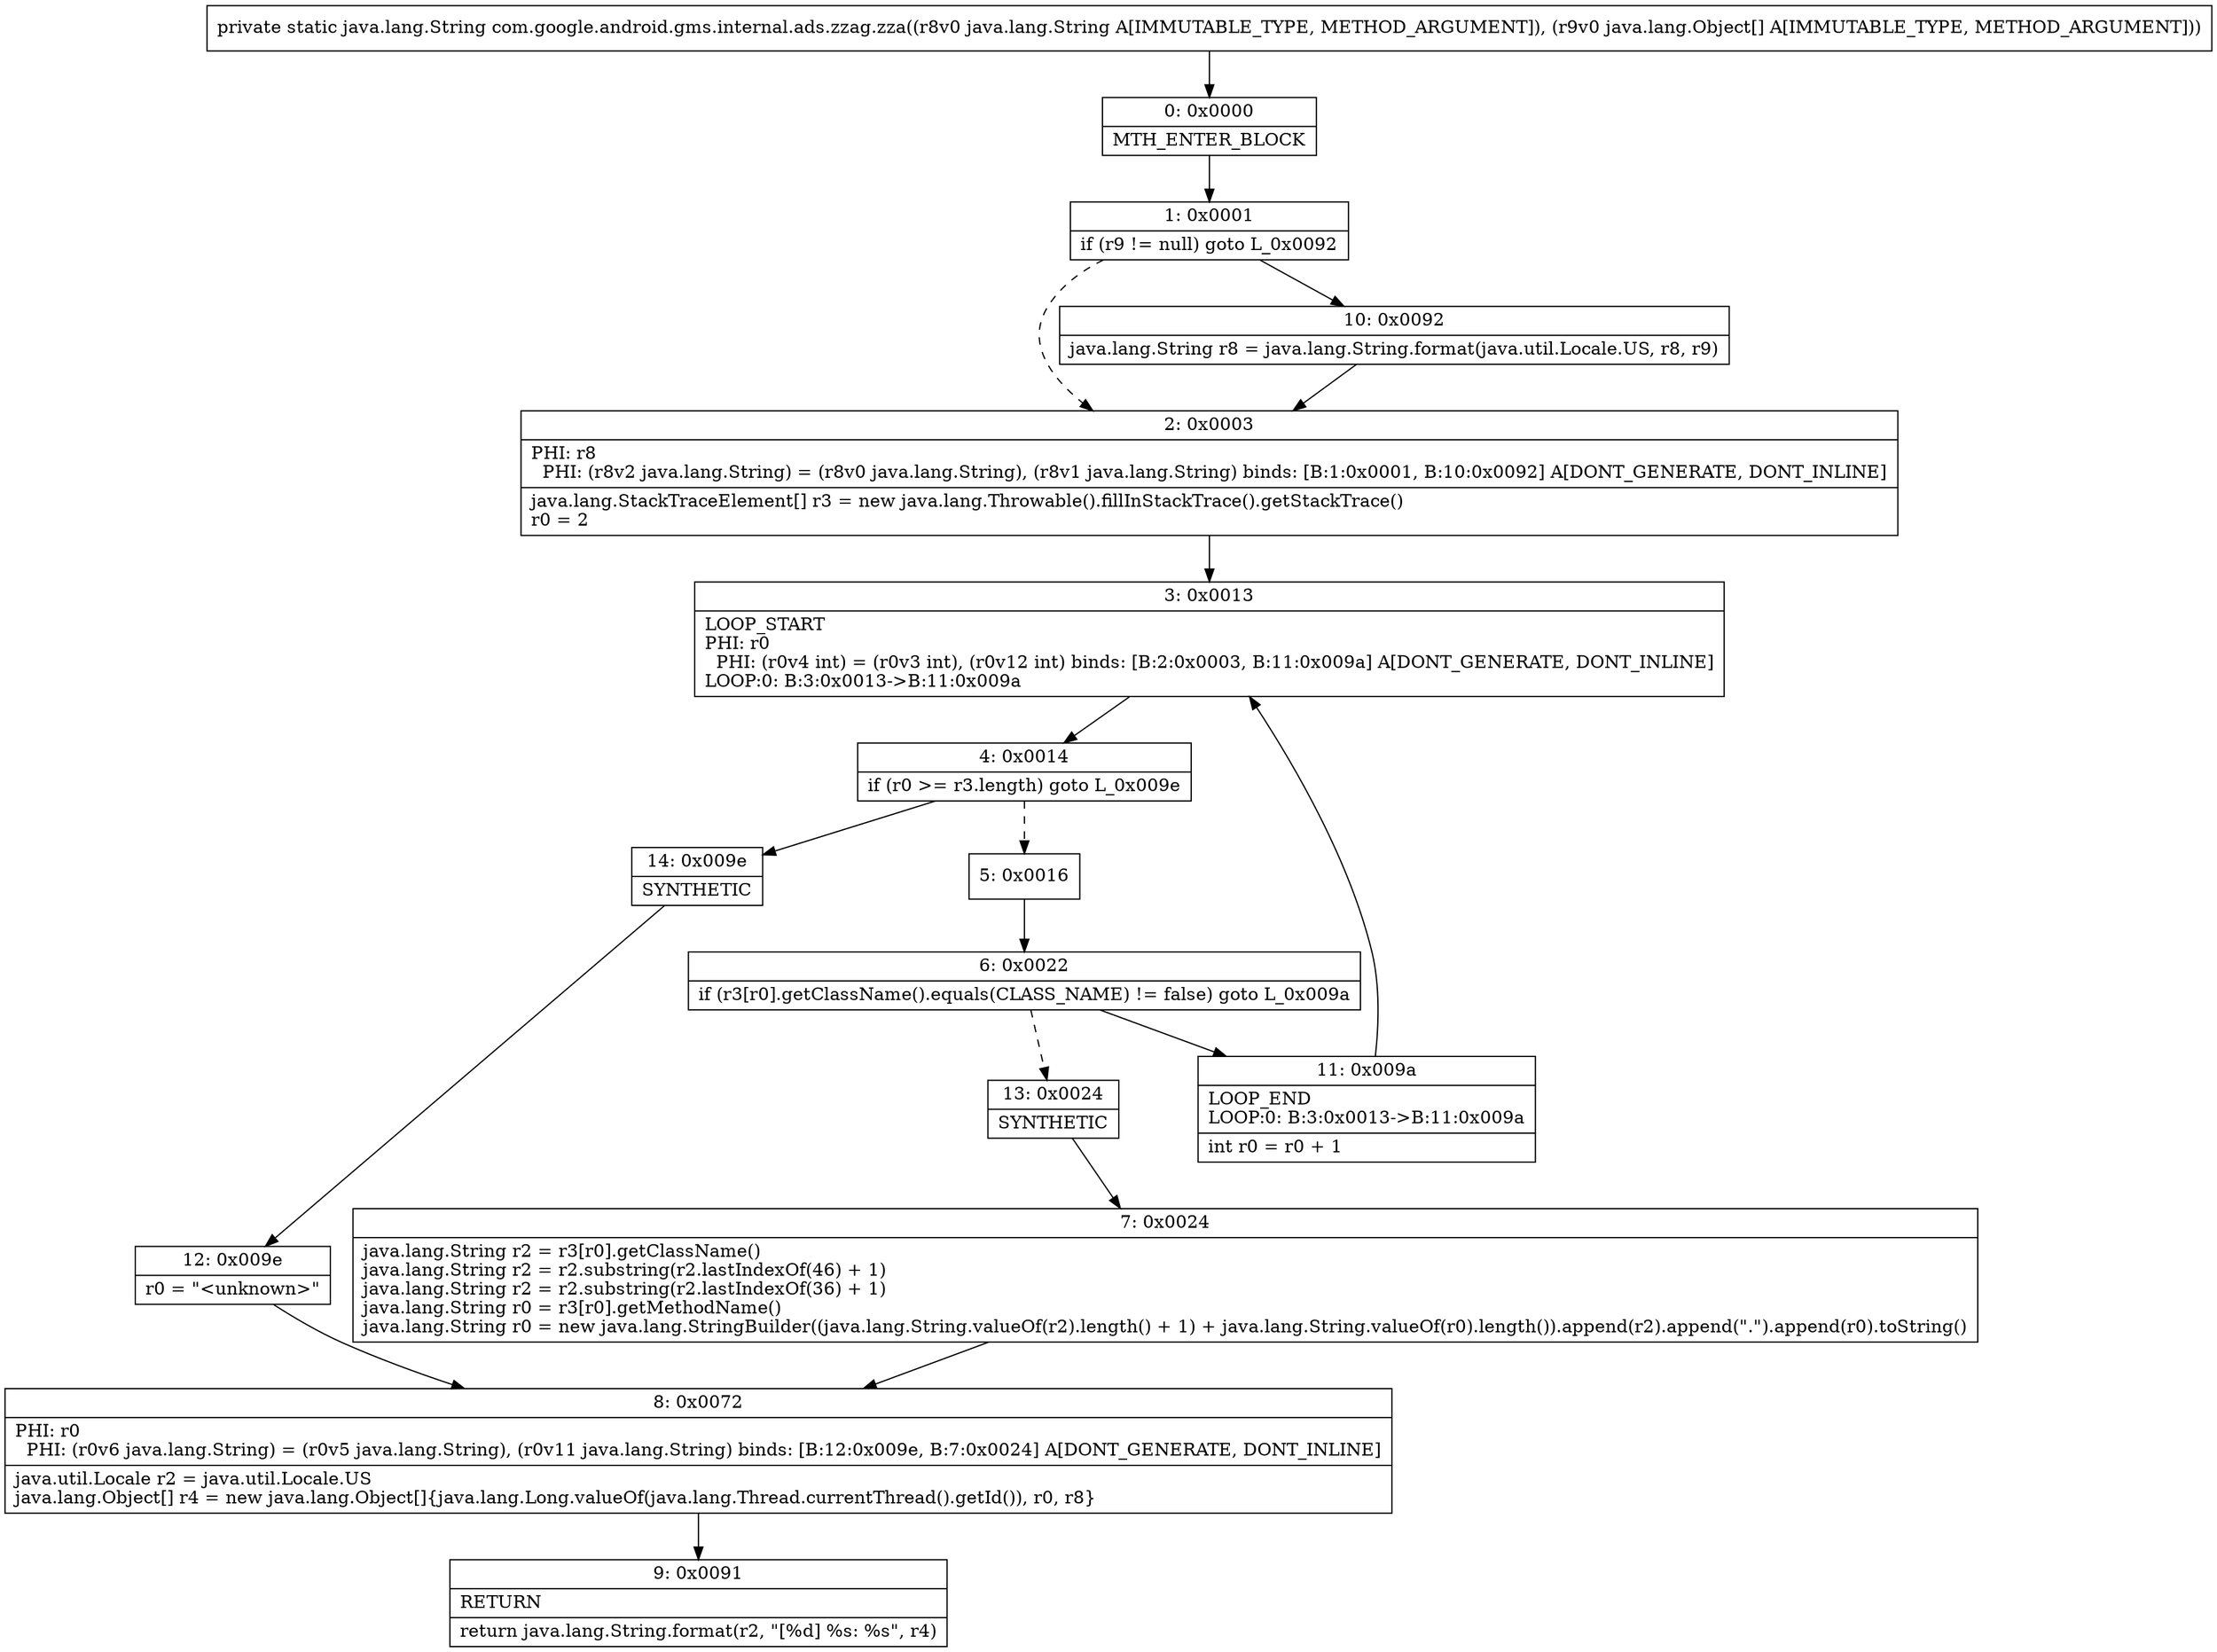 digraph "CFG forcom.google.android.gms.internal.ads.zzag.zza(Ljava\/lang\/String;[Ljava\/lang\/Object;)Ljava\/lang\/String;" {
Node_0 [shape=record,label="{0\:\ 0x0000|MTH_ENTER_BLOCK\l}"];
Node_1 [shape=record,label="{1\:\ 0x0001|if (r9 != null) goto L_0x0092\l}"];
Node_2 [shape=record,label="{2\:\ 0x0003|PHI: r8 \l  PHI: (r8v2 java.lang.String) = (r8v0 java.lang.String), (r8v1 java.lang.String) binds: [B:1:0x0001, B:10:0x0092] A[DONT_GENERATE, DONT_INLINE]\l|java.lang.StackTraceElement[] r3 = new java.lang.Throwable().fillInStackTrace().getStackTrace()\lr0 = 2\l}"];
Node_3 [shape=record,label="{3\:\ 0x0013|LOOP_START\lPHI: r0 \l  PHI: (r0v4 int) = (r0v3 int), (r0v12 int) binds: [B:2:0x0003, B:11:0x009a] A[DONT_GENERATE, DONT_INLINE]\lLOOP:0: B:3:0x0013\-\>B:11:0x009a\l}"];
Node_4 [shape=record,label="{4\:\ 0x0014|if (r0 \>= r3.length) goto L_0x009e\l}"];
Node_5 [shape=record,label="{5\:\ 0x0016}"];
Node_6 [shape=record,label="{6\:\ 0x0022|if (r3[r0].getClassName().equals(CLASS_NAME) != false) goto L_0x009a\l}"];
Node_7 [shape=record,label="{7\:\ 0x0024|java.lang.String r2 = r3[r0].getClassName()\ljava.lang.String r2 = r2.substring(r2.lastIndexOf(46) + 1)\ljava.lang.String r2 = r2.substring(r2.lastIndexOf(36) + 1)\ljava.lang.String r0 = r3[r0].getMethodName()\ljava.lang.String r0 = new java.lang.StringBuilder((java.lang.String.valueOf(r2).length() + 1) + java.lang.String.valueOf(r0).length()).append(r2).append(\".\").append(r0).toString()\l}"];
Node_8 [shape=record,label="{8\:\ 0x0072|PHI: r0 \l  PHI: (r0v6 java.lang.String) = (r0v5 java.lang.String), (r0v11 java.lang.String) binds: [B:12:0x009e, B:7:0x0024] A[DONT_GENERATE, DONT_INLINE]\l|java.util.Locale r2 = java.util.Locale.US\ljava.lang.Object[] r4 = new java.lang.Object[]\{java.lang.Long.valueOf(java.lang.Thread.currentThread().getId()), r0, r8\}\l}"];
Node_9 [shape=record,label="{9\:\ 0x0091|RETURN\l|return java.lang.String.format(r2, \"[%d] %s: %s\", r4)\l}"];
Node_10 [shape=record,label="{10\:\ 0x0092|java.lang.String r8 = java.lang.String.format(java.util.Locale.US, r8, r9)\l}"];
Node_11 [shape=record,label="{11\:\ 0x009a|LOOP_END\lLOOP:0: B:3:0x0013\-\>B:11:0x009a\l|int r0 = r0 + 1\l}"];
Node_12 [shape=record,label="{12\:\ 0x009e|r0 = \"\<unknown\>\"\l}"];
Node_13 [shape=record,label="{13\:\ 0x0024|SYNTHETIC\l}"];
Node_14 [shape=record,label="{14\:\ 0x009e|SYNTHETIC\l}"];
MethodNode[shape=record,label="{private static java.lang.String com.google.android.gms.internal.ads.zzag.zza((r8v0 java.lang.String A[IMMUTABLE_TYPE, METHOD_ARGUMENT]), (r9v0 java.lang.Object[] A[IMMUTABLE_TYPE, METHOD_ARGUMENT])) }"];
MethodNode -> Node_0;
Node_0 -> Node_1;
Node_1 -> Node_2[style=dashed];
Node_1 -> Node_10;
Node_2 -> Node_3;
Node_3 -> Node_4;
Node_4 -> Node_5[style=dashed];
Node_4 -> Node_14;
Node_5 -> Node_6;
Node_6 -> Node_11;
Node_6 -> Node_13[style=dashed];
Node_7 -> Node_8;
Node_8 -> Node_9;
Node_10 -> Node_2;
Node_11 -> Node_3;
Node_12 -> Node_8;
Node_13 -> Node_7;
Node_14 -> Node_12;
}


